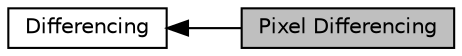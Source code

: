 digraph "Pixel Differencing"
{
  edge [fontname="Helvetica",fontsize="10",labelfontname="Helvetica",labelfontsize="10"];
  node [fontname="Helvetica",fontsize="10",shape=box];
  rankdir=LR;
  Node1 [label="Pixel Differencing",height=0.2,width=0.4,color="black", fillcolor="grey75", style="filled", fontcolor="black",tooltip=" "];
  Node2 [label="Differencing",height=0.2,width=0.4,color="black", fillcolor="white", style="filled",URL="$group__xrif__diff.html",tooltip=" "];
  Node2->Node1 [shape=plaintext, dir="back", style="solid"];
}
